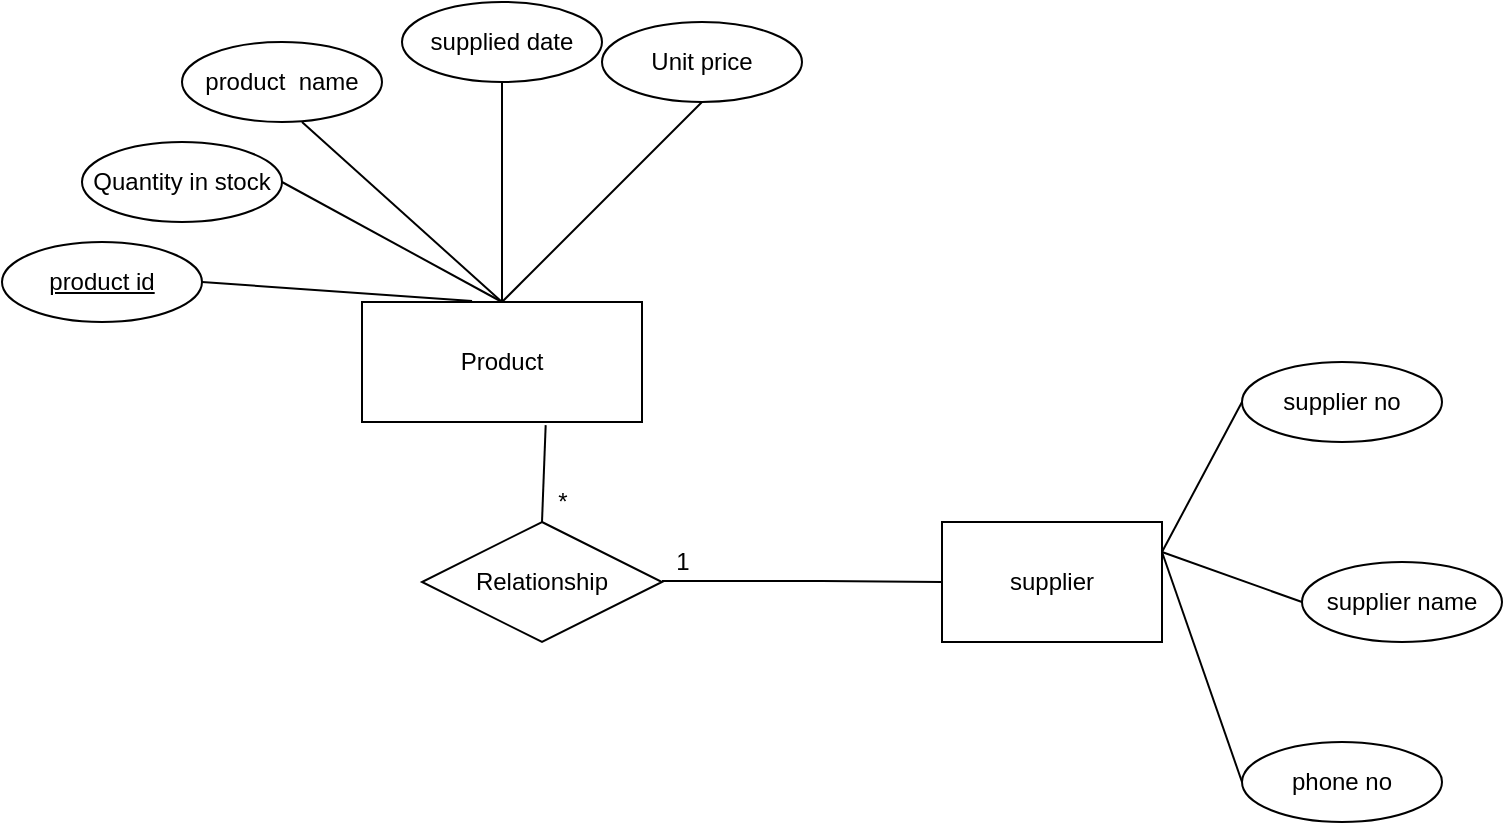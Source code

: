 <mxfile version="14.2.7" type="github">
  <diagram id="R2lEEEUBdFMjLlhIrx00" name="Page-1">
    <mxGraphModel dx="940" dy="517" grid="1" gridSize="10" guides="1" tooltips="1" connect="1" arrows="1" fold="1" page="1" pageScale="1" pageWidth="850" pageHeight="1100" math="0" shadow="0" extFonts="Permanent Marker^https://fonts.googleapis.com/css?family=Permanent+Marker">
      <root>
        <mxCell id="0" />
        <mxCell id="1" parent="0" />
        <mxCell id="B-AuuVapFNIGCLvZbMxY-2" value="Product" style="whiteSpace=wrap;html=1;align=center;" vertex="1" parent="1">
          <mxGeometry x="240" y="170" width="140" height="60" as="geometry" />
        </mxCell>
        <mxCell id="B-AuuVapFNIGCLvZbMxY-3" value="supplier" style="whiteSpace=wrap;html=1;align=center;" vertex="1" parent="1">
          <mxGeometry x="530" y="280" width="110" height="60" as="geometry" />
        </mxCell>
        <mxCell id="B-AuuVapFNIGCLvZbMxY-4" value="product&amp;nbsp; name" style="ellipse;whiteSpace=wrap;html=1;align=center;" vertex="1" parent="1">
          <mxGeometry x="150" y="40" width="100" height="40" as="geometry" />
        </mxCell>
        <mxCell id="B-AuuVapFNIGCLvZbMxY-5" value="product id" style="ellipse;whiteSpace=wrap;html=1;align=center;fontStyle=4;" vertex="1" parent="1">
          <mxGeometry x="60" y="140" width="100" height="40" as="geometry" />
        </mxCell>
        <mxCell id="B-AuuVapFNIGCLvZbMxY-6" value="Unit price" style="ellipse;whiteSpace=wrap;html=1;align=center;" vertex="1" parent="1">
          <mxGeometry x="360" y="30" width="100" height="40" as="geometry" />
        </mxCell>
        <mxCell id="B-AuuVapFNIGCLvZbMxY-7" value="Quantity in stock" style="ellipse;whiteSpace=wrap;html=1;align=center;" vertex="1" parent="1">
          <mxGeometry x="100" y="90" width="100" height="40" as="geometry" />
        </mxCell>
        <mxCell id="B-AuuVapFNIGCLvZbMxY-8" value="supplied date" style="ellipse;whiteSpace=wrap;html=1;align=center;" vertex="1" parent="1">
          <mxGeometry x="260" y="20" width="100" height="40" as="geometry" />
        </mxCell>
        <mxCell id="B-AuuVapFNIGCLvZbMxY-9" value="supplier no" style="ellipse;whiteSpace=wrap;html=1;align=center;" vertex="1" parent="1">
          <mxGeometry x="680" y="200" width="100" height="40" as="geometry" />
        </mxCell>
        <mxCell id="B-AuuVapFNIGCLvZbMxY-10" value="supplier name" style="ellipse;whiteSpace=wrap;html=1;align=center;" vertex="1" parent="1">
          <mxGeometry x="710" y="300" width="100" height="40" as="geometry" />
        </mxCell>
        <mxCell id="B-AuuVapFNIGCLvZbMxY-11" value="phone no" style="ellipse;whiteSpace=wrap;html=1;align=center;" vertex="1" parent="1">
          <mxGeometry x="680" y="390" width="100" height="40" as="geometry" />
        </mxCell>
        <mxCell id="B-AuuVapFNIGCLvZbMxY-12" value="Relationship" style="shape=rhombus;perimeter=rhombusPerimeter;whiteSpace=wrap;html=1;align=center;" vertex="1" parent="1">
          <mxGeometry x="270" y="280" width="120" height="60" as="geometry" />
        </mxCell>
        <mxCell id="B-AuuVapFNIGCLvZbMxY-13" value="" style="endArrow=none;html=1;rounded=0;entryX=0.5;entryY=1;entryDx=0;entryDy=0;" edge="1" parent="1" target="B-AuuVapFNIGCLvZbMxY-6">
          <mxGeometry relative="1" as="geometry">
            <mxPoint x="310" y="170" as="sourcePoint" />
            <mxPoint x="470" y="170" as="targetPoint" />
          </mxGeometry>
        </mxCell>
        <mxCell id="B-AuuVapFNIGCLvZbMxY-14" value="" style="endArrow=none;html=1;rounded=0;entryX=0.5;entryY=0;entryDx=0;entryDy=0;" edge="1" parent="1" target="B-AuuVapFNIGCLvZbMxY-2">
          <mxGeometry relative="1" as="geometry">
            <mxPoint x="200" y="110" as="sourcePoint" />
            <mxPoint x="360" y="110" as="targetPoint" />
          </mxGeometry>
        </mxCell>
        <mxCell id="B-AuuVapFNIGCLvZbMxY-15" value="" style="endArrow=none;html=1;rounded=0;entryX=0.393;entryY=-0.009;entryDx=0;entryDy=0;entryPerimeter=0;" edge="1" parent="1" target="B-AuuVapFNIGCLvZbMxY-2">
          <mxGeometry relative="1" as="geometry">
            <mxPoint x="160" y="160" as="sourcePoint" />
            <mxPoint x="320" y="160" as="targetPoint" />
          </mxGeometry>
        </mxCell>
        <mxCell id="B-AuuVapFNIGCLvZbMxY-16" value="" style="endArrow=none;html=1;rounded=0;" edge="1" parent="1">
          <mxGeometry relative="1" as="geometry">
            <mxPoint x="210" y="80" as="sourcePoint" />
            <mxPoint x="310" y="170" as="targetPoint" />
          </mxGeometry>
        </mxCell>
        <mxCell id="B-AuuVapFNIGCLvZbMxY-17" value="" style="endArrow=none;html=1;rounded=0;" edge="1" parent="1" target="B-AuuVapFNIGCLvZbMxY-2">
          <mxGeometry relative="1" as="geometry">
            <mxPoint x="310" y="60" as="sourcePoint" />
            <mxPoint x="470" y="60" as="targetPoint" />
          </mxGeometry>
        </mxCell>
        <mxCell id="B-AuuVapFNIGCLvZbMxY-18" value="" style="endArrow=none;html=1;rounded=0;exitX=1;exitY=0.25;exitDx=0;exitDy=0;" edge="1" parent="1" source="B-AuuVapFNIGCLvZbMxY-3">
          <mxGeometry relative="1" as="geometry">
            <mxPoint x="520" y="220" as="sourcePoint" />
            <mxPoint x="680" y="220" as="targetPoint" />
          </mxGeometry>
        </mxCell>
        <mxCell id="B-AuuVapFNIGCLvZbMxY-19" value="" style="endArrow=none;html=1;rounded=0;exitX=1;exitY=0.25;exitDx=0;exitDy=0;" edge="1" parent="1" source="B-AuuVapFNIGCLvZbMxY-3">
          <mxGeometry relative="1" as="geometry">
            <mxPoint x="550" y="320" as="sourcePoint" />
            <mxPoint x="710" y="320" as="targetPoint" />
          </mxGeometry>
        </mxCell>
        <mxCell id="B-AuuVapFNIGCLvZbMxY-20" value="" style="endArrow=none;html=1;rounded=0;exitX=1;exitY=0.25;exitDx=0;exitDy=0;" edge="1" parent="1" source="B-AuuVapFNIGCLvZbMxY-3">
          <mxGeometry relative="1" as="geometry">
            <mxPoint x="520" y="410" as="sourcePoint" />
            <mxPoint x="680" y="410" as="targetPoint" />
            <Array as="points" />
          </mxGeometry>
        </mxCell>
        <mxCell id="B-AuuVapFNIGCLvZbMxY-21" value="" style="endArrow=none;html=1;rounded=0;" edge="1" parent="1">
          <mxGeometry relative="1" as="geometry">
            <mxPoint x="390" y="309.5" as="sourcePoint" />
            <mxPoint x="530" y="310" as="targetPoint" />
            <Array as="points">
              <mxPoint x="470" y="309.5" />
            </Array>
          </mxGeometry>
        </mxCell>
        <mxCell id="B-AuuVapFNIGCLvZbMxY-22" value="" style="endArrow=none;html=1;rounded=0;exitX=0.656;exitY=1.026;exitDx=0;exitDy=0;entryX=0.5;entryY=0;entryDx=0;entryDy=0;exitPerimeter=0;" edge="1" parent="1" source="B-AuuVapFNIGCLvZbMxY-2" target="B-AuuVapFNIGCLvZbMxY-12">
          <mxGeometry relative="1" as="geometry">
            <mxPoint x="340" y="270" as="sourcePoint" />
            <mxPoint x="500" y="270" as="targetPoint" />
          </mxGeometry>
        </mxCell>
        <mxCell id="B-AuuVapFNIGCLvZbMxY-23" value="1" style="text;html=1;align=center;verticalAlign=middle;resizable=0;points=[];autosize=1;" vertex="1" parent="1">
          <mxGeometry x="390" y="290" width="20" height="20" as="geometry" />
        </mxCell>
        <mxCell id="B-AuuVapFNIGCLvZbMxY-24" value="*" style="text;html=1;align=center;verticalAlign=middle;resizable=0;points=[];autosize=1;" vertex="1" parent="1">
          <mxGeometry x="330" y="260" width="20" height="20" as="geometry" />
        </mxCell>
      </root>
    </mxGraphModel>
  </diagram>
</mxfile>
